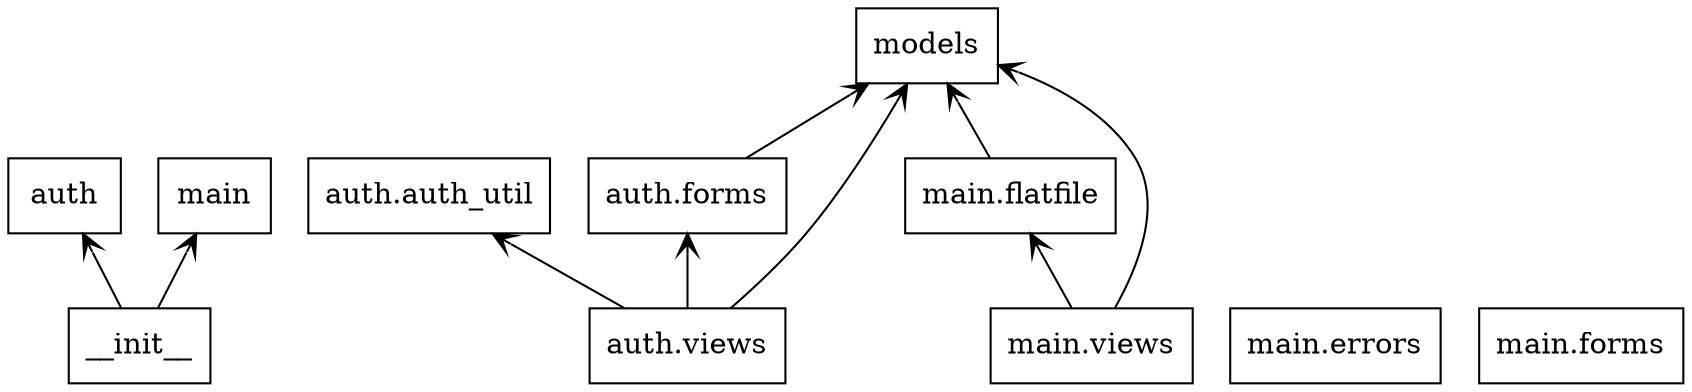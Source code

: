 digraph "packages" {
charset="utf-8"
rankdir=BT
"0" [label="__init__", shape="box"];
"1" [label="auth", shape="box"];
"2" [label="auth.auth_util", shape="box"];
"3" [label="auth.forms", shape="box"];
"4" [label="auth.views", shape="box"];
"5" [label="main", shape="box"];
"6" [label="main.errors", shape="box"];
"7" [label="main.flatfile", shape="box"];
"8" [label="main.forms", shape="box"];
"9" [label="main.views", shape="box"];
"10" [label="models", shape="box"];
"0" -> "1" [arrowhead="open", arrowtail="none"];
"0" -> "5" [arrowhead="open", arrowtail="none"];
"3" -> "10" [arrowhead="open", arrowtail="none"];
"4" -> "2" [arrowhead="open", arrowtail="none"];
"4" -> "3" [arrowhead="open", arrowtail="none"];
"4" -> "10" [arrowhead="open", arrowtail="none"];
"7" -> "10" [arrowhead="open", arrowtail="none"];
"9" -> "7" [arrowhead="open", arrowtail="none"];
"9" -> "10" [arrowhead="open", arrowtail="none"];
}
